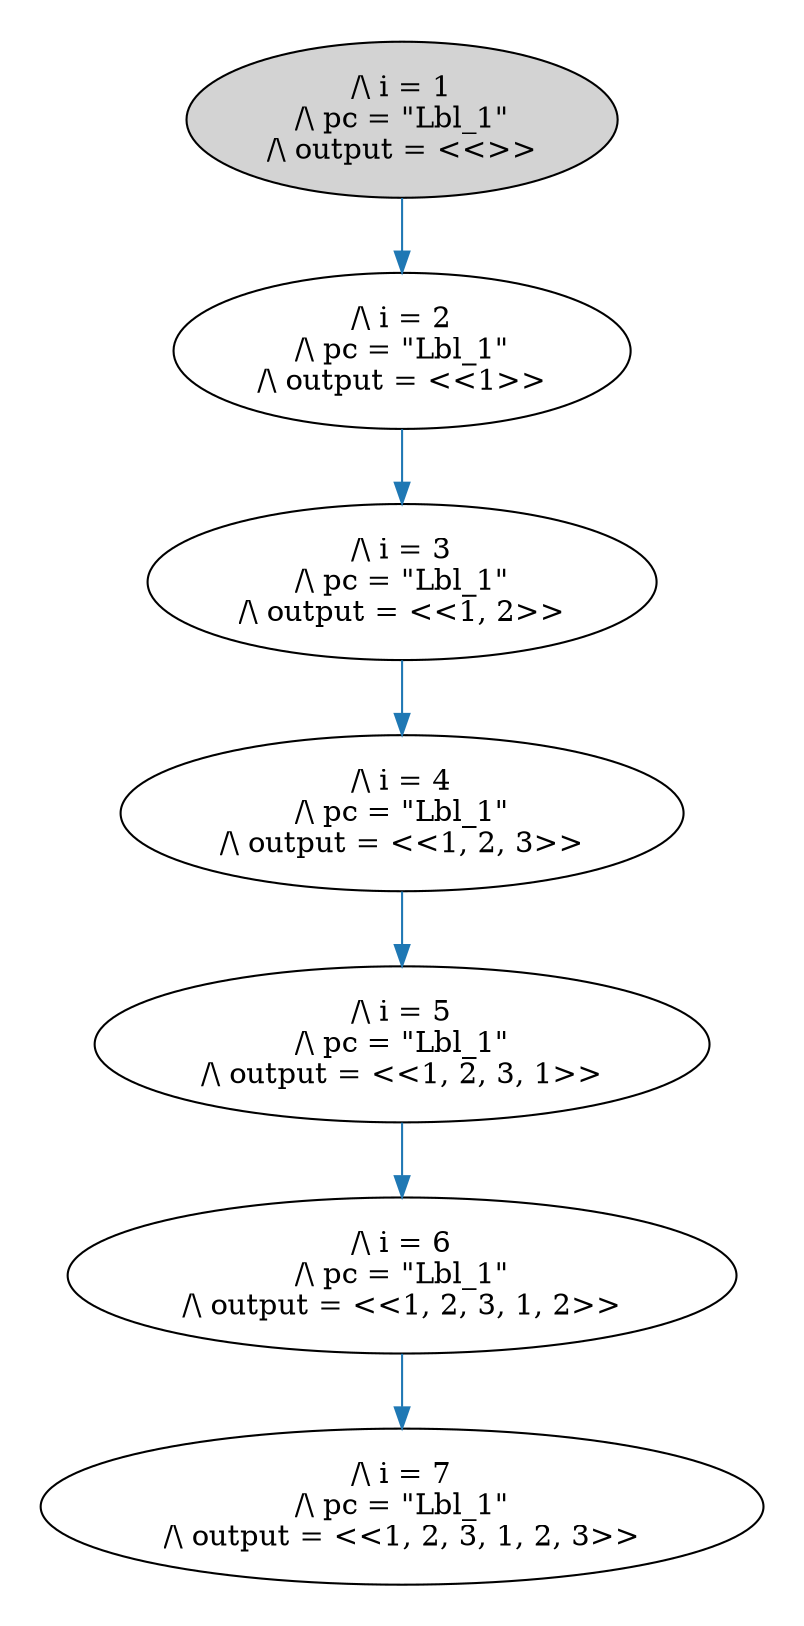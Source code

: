 strict digraph DiskGraph {
edge [colorscheme="paired12"]
nodesep=0.35;
subgraph cluster_graph {
color="white";
-2094206962582078230 [label="/\\ i = 1\n/\\ pc = \"Lbl_1\"\n/\\ output = <<>>",style = filled]
-2094206962582078230 -> 5988911846159172853 [label="",color="2",fontcolor="2"];
5988911846159172853 [label="/\\ i = 2\n/\\ pc = \"Lbl_1\"\n/\\ output = <<1>>"];
5988911846159172853 -> -1288256221624518931 [label="",color="2",fontcolor="2"];
-1288256221624518931 [label="/\\ i = 3\n/\\ pc = \"Lbl_1\"\n/\\ output = <<1, 2>>"];
-1288256221624518931 -> -8058307732601472754 [label="",color="2",fontcolor="2"];
-8058307732601472754 [label="/\\ i = 4\n/\\ pc = \"Lbl_1\"\n/\\ output = <<1, 2, 3>>"];
-8058307732601472754 -> -1601641674807287335 [label="",color="2",fontcolor="2"];
-1601641674807287335 [label="/\\ i = 5\n/\\ pc = \"Lbl_1\"\n/\\ output = <<1, 2, 3, 1>>"];
-1601641674807287335 -> -4090387565486223486 [label="",color="2",fontcolor="2"];
-4090387565486223486 [label="/\\ i = 6\n/\\ pc = \"Lbl_1\"\n/\\ output = <<1, 2, 3, 1, 2>>"];
-4090387565486223486 -> 4134150799853785280 [label="",color="2",fontcolor="2"];
4134150799853785280 [label="/\\ i = 7\n/\\ pc = \"Lbl_1\"\n/\\ output = <<1, 2, 3, 1, 2, 3>>"];
{rank = same; -2094206962582078230;}
{rank = same; 5988911846159172853;}
{rank = same; -1288256221624518931;}
{rank = same; -8058307732601472754;}
{rank = same; -1601641674807287335;}
{rank = same; -4090387565486223486;}
}
}